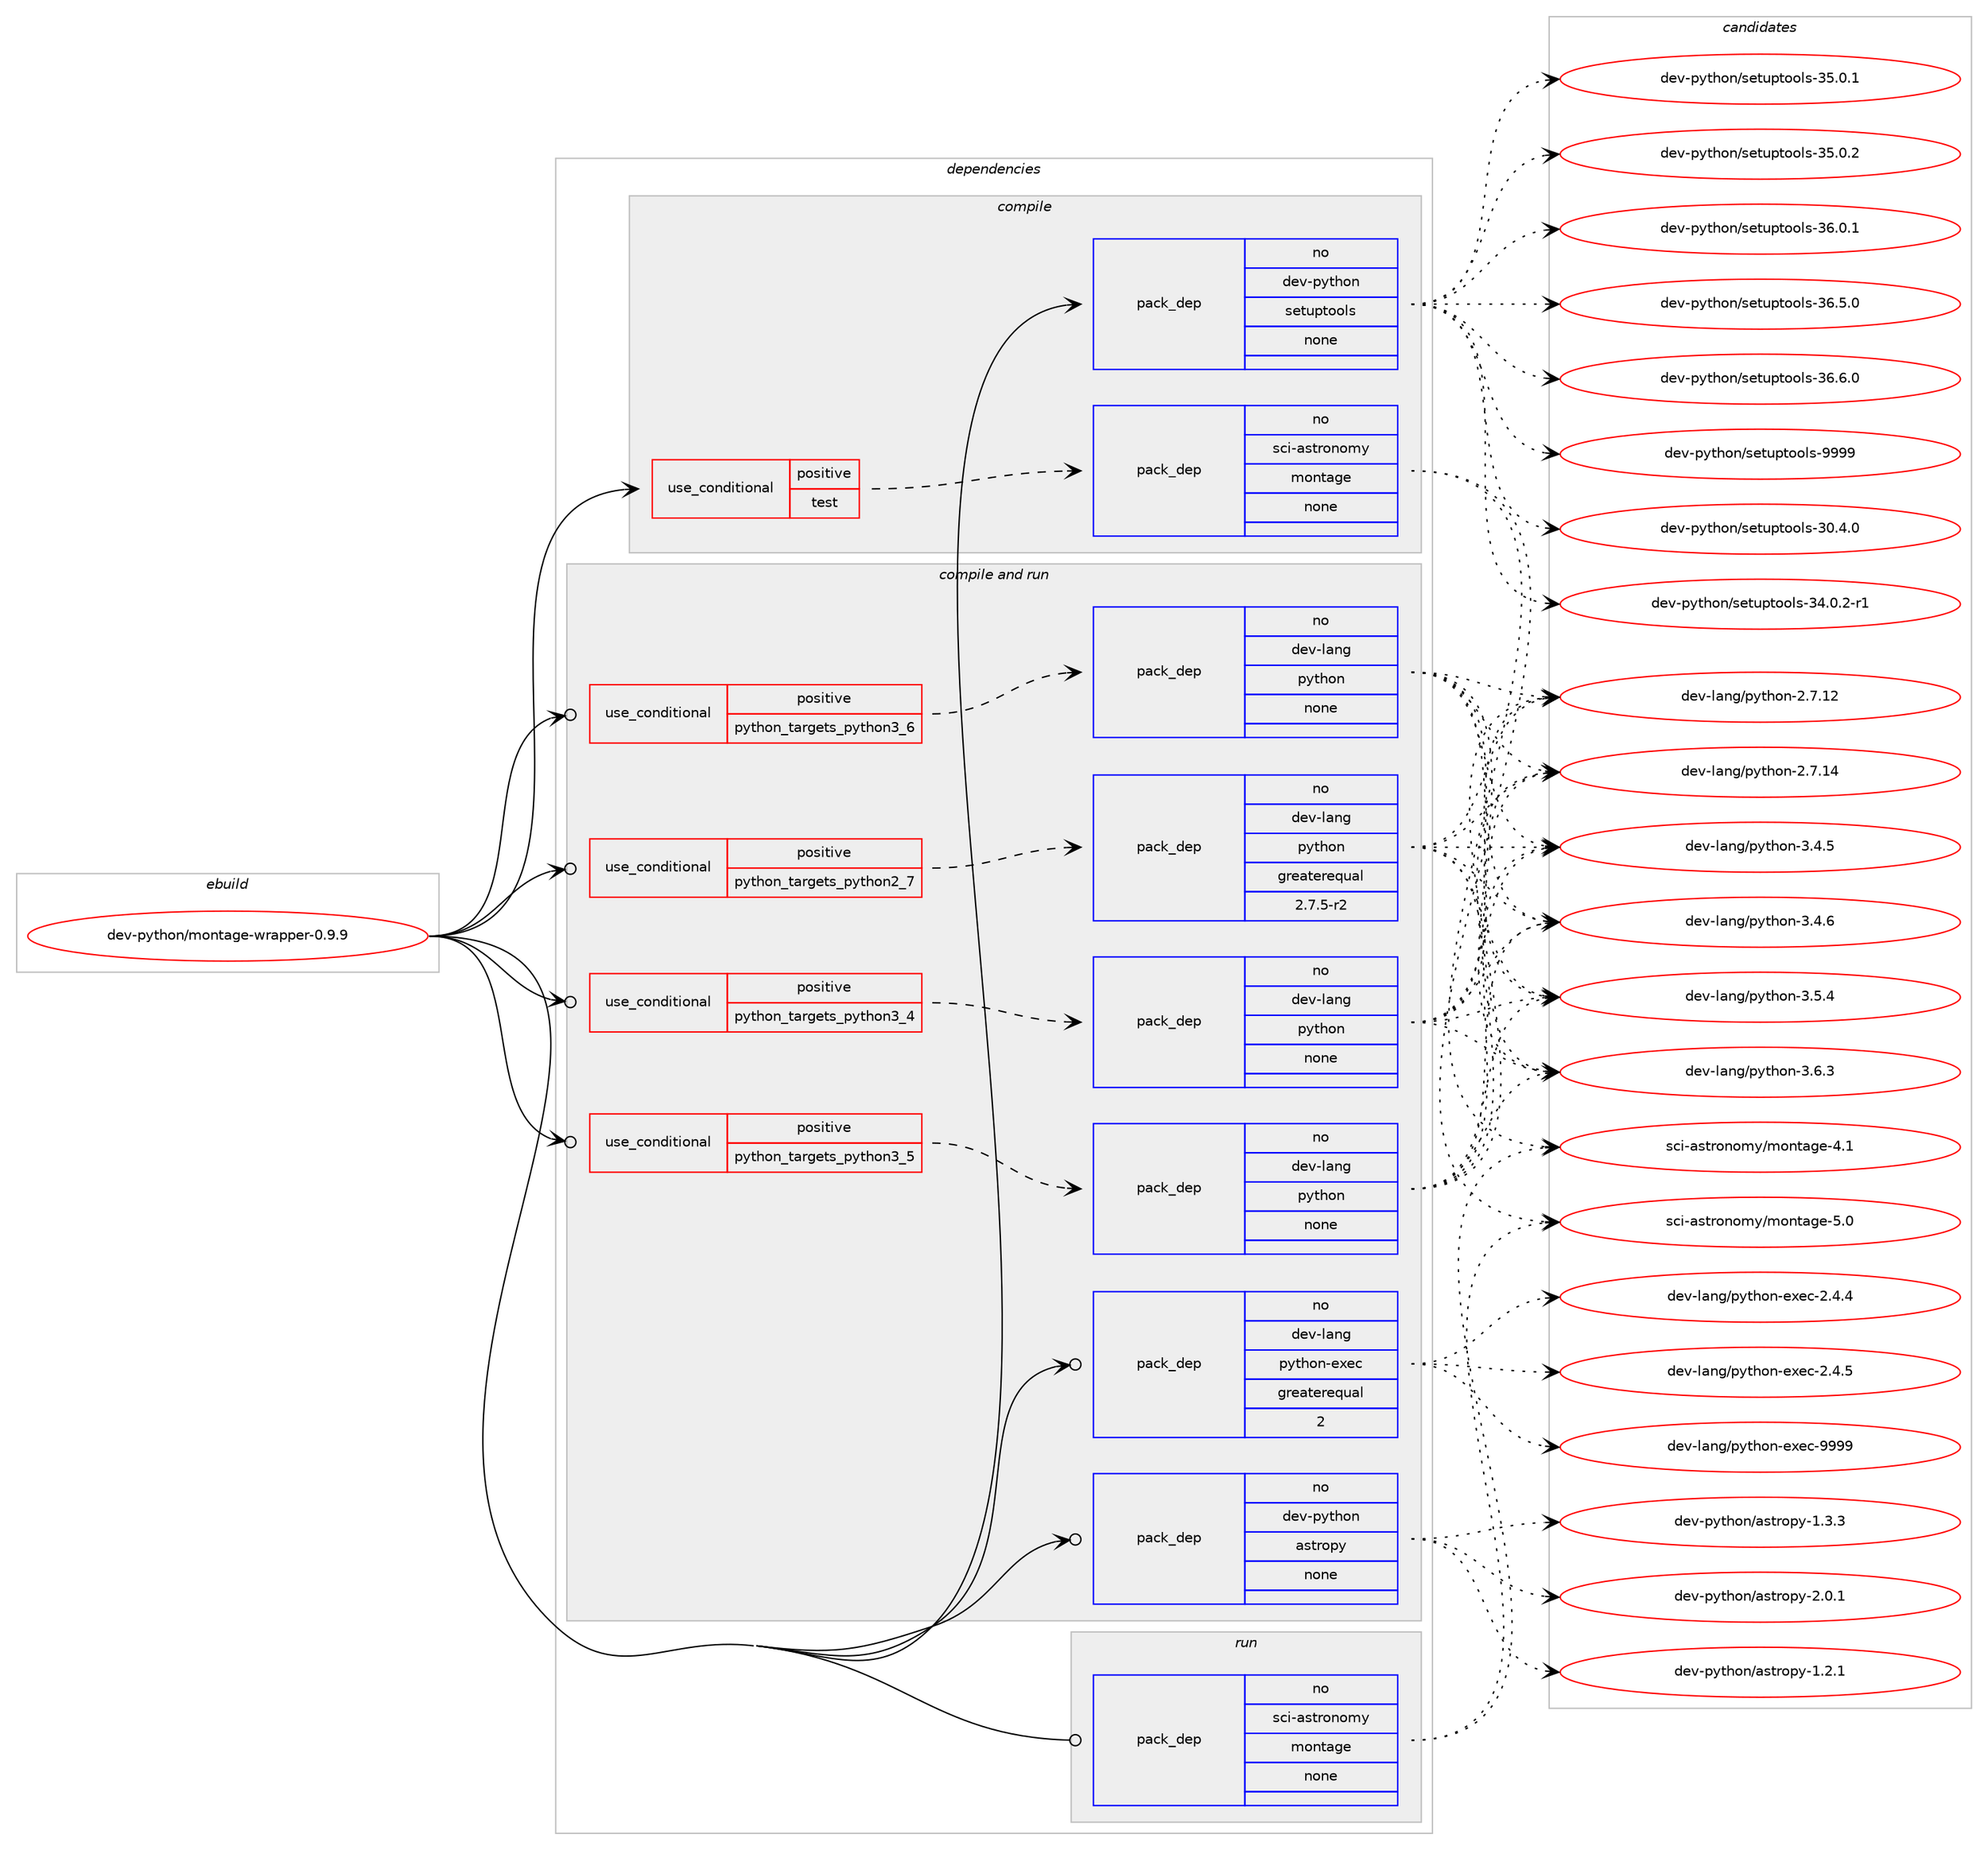 digraph prolog {

# *************
# Graph options
# *************

newrank=true;
concentrate=true;
compound=true;
graph [rankdir=LR,fontname=Helvetica,fontsize=10,ranksep=1.5];#, ranksep=2.5, nodesep=0.2];
edge  [arrowhead=vee];
node  [fontname=Helvetica,fontsize=10];

# **********
# The ebuild
# **********

subgraph cluster_leftcol {
color=gray;
rank=same;
label=<<i>ebuild</i>>;
id [label="dev-python/montage-wrapper-0.9.9", color=red, width=4, href="../dev-python/montage-wrapper-0.9.9.svg"];
}

# ****************
# The dependencies
# ****************

subgraph cluster_midcol {
color=gray;
label=<<i>dependencies</i>>;
subgraph cluster_compile {
fillcolor="#eeeeee";
style=filled;
label=<<i>compile</i>>;
subgraph cond35628 {
dependency166595 [label=<<TABLE BORDER="0" CELLBORDER="1" CELLSPACING="0" CELLPADDING="4"><TR><TD ROWSPAN="3" CELLPADDING="10">use_conditional</TD></TR><TR><TD>positive</TD></TR><TR><TD>test</TD></TR></TABLE>>, shape=none, color=red];
subgraph pack127112 {
dependency166596 [label=<<TABLE BORDER="0" CELLBORDER="1" CELLSPACING="0" CELLPADDING="4" WIDTH="220"><TR><TD ROWSPAN="6" CELLPADDING="30">pack_dep</TD></TR><TR><TD WIDTH="110">no</TD></TR><TR><TD>sci-astronomy</TD></TR><TR><TD>montage</TD></TR><TR><TD>none</TD></TR><TR><TD></TD></TR></TABLE>>, shape=none, color=blue];
}
dependency166595:e -> dependency166596:w [weight=20,style="dashed",arrowhead="vee"];
}
id:e -> dependency166595:w [weight=20,style="solid",arrowhead="vee"];
subgraph pack127113 {
dependency166597 [label=<<TABLE BORDER="0" CELLBORDER="1" CELLSPACING="0" CELLPADDING="4" WIDTH="220"><TR><TD ROWSPAN="6" CELLPADDING="30">pack_dep</TD></TR><TR><TD WIDTH="110">no</TD></TR><TR><TD>dev-python</TD></TR><TR><TD>setuptools</TD></TR><TR><TD>none</TD></TR><TR><TD></TD></TR></TABLE>>, shape=none, color=blue];
}
id:e -> dependency166597:w [weight=20,style="solid",arrowhead="vee"];
}
subgraph cluster_compileandrun {
fillcolor="#eeeeee";
style=filled;
label=<<i>compile and run</i>>;
subgraph cond35629 {
dependency166598 [label=<<TABLE BORDER="0" CELLBORDER="1" CELLSPACING="0" CELLPADDING="4"><TR><TD ROWSPAN="3" CELLPADDING="10">use_conditional</TD></TR><TR><TD>positive</TD></TR><TR><TD>python_targets_python2_7</TD></TR></TABLE>>, shape=none, color=red];
subgraph pack127114 {
dependency166599 [label=<<TABLE BORDER="0" CELLBORDER="1" CELLSPACING="0" CELLPADDING="4" WIDTH="220"><TR><TD ROWSPAN="6" CELLPADDING="30">pack_dep</TD></TR><TR><TD WIDTH="110">no</TD></TR><TR><TD>dev-lang</TD></TR><TR><TD>python</TD></TR><TR><TD>greaterequal</TD></TR><TR><TD>2.7.5-r2</TD></TR></TABLE>>, shape=none, color=blue];
}
dependency166598:e -> dependency166599:w [weight=20,style="dashed",arrowhead="vee"];
}
id:e -> dependency166598:w [weight=20,style="solid",arrowhead="odotvee"];
subgraph cond35630 {
dependency166600 [label=<<TABLE BORDER="0" CELLBORDER="1" CELLSPACING="0" CELLPADDING="4"><TR><TD ROWSPAN="3" CELLPADDING="10">use_conditional</TD></TR><TR><TD>positive</TD></TR><TR><TD>python_targets_python3_4</TD></TR></TABLE>>, shape=none, color=red];
subgraph pack127115 {
dependency166601 [label=<<TABLE BORDER="0" CELLBORDER="1" CELLSPACING="0" CELLPADDING="4" WIDTH="220"><TR><TD ROWSPAN="6" CELLPADDING="30">pack_dep</TD></TR><TR><TD WIDTH="110">no</TD></TR><TR><TD>dev-lang</TD></TR><TR><TD>python</TD></TR><TR><TD>none</TD></TR><TR><TD></TD></TR></TABLE>>, shape=none, color=blue];
}
dependency166600:e -> dependency166601:w [weight=20,style="dashed",arrowhead="vee"];
}
id:e -> dependency166600:w [weight=20,style="solid",arrowhead="odotvee"];
subgraph cond35631 {
dependency166602 [label=<<TABLE BORDER="0" CELLBORDER="1" CELLSPACING="0" CELLPADDING="4"><TR><TD ROWSPAN="3" CELLPADDING="10">use_conditional</TD></TR><TR><TD>positive</TD></TR><TR><TD>python_targets_python3_5</TD></TR></TABLE>>, shape=none, color=red];
subgraph pack127116 {
dependency166603 [label=<<TABLE BORDER="0" CELLBORDER="1" CELLSPACING="0" CELLPADDING="4" WIDTH="220"><TR><TD ROWSPAN="6" CELLPADDING="30">pack_dep</TD></TR><TR><TD WIDTH="110">no</TD></TR><TR><TD>dev-lang</TD></TR><TR><TD>python</TD></TR><TR><TD>none</TD></TR><TR><TD></TD></TR></TABLE>>, shape=none, color=blue];
}
dependency166602:e -> dependency166603:w [weight=20,style="dashed",arrowhead="vee"];
}
id:e -> dependency166602:w [weight=20,style="solid",arrowhead="odotvee"];
subgraph cond35632 {
dependency166604 [label=<<TABLE BORDER="0" CELLBORDER="1" CELLSPACING="0" CELLPADDING="4"><TR><TD ROWSPAN="3" CELLPADDING="10">use_conditional</TD></TR><TR><TD>positive</TD></TR><TR><TD>python_targets_python3_6</TD></TR></TABLE>>, shape=none, color=red];
subgraph pack127117 {
dependency166605 [label=<<TABLE BORDER="0" CELLBORDER="1" CELLSPACING="0" CELLPADDING="4" WIDTH="220"><TR><TD ROWSPAN="6" CELLPADDING="30">pack_dep</TD></TR><TR><TD WIDTH="110">no</TD></TR><TR><TD>dev-lang</TD></TR><TR><TD>python</TD></TR><TR><TD>none</TD></TR><TR><TD></TD></TR></TABLE>>, shape=none, color=blue];
}
dependency166604:e -> dependency166605:w [weight=20,style="dashed",arrowhead="vee"];
}
id:e -> dependency166604:w [weight=20,style="solid",arrowhead="odotvee"];
subgraph pack127118 {
dependency166606 [label=<<TABLE BORDER="0" CELLBORDER="1" CELLSPACING="0" CELLPADDING="4" WIDTH="220"><TR><TD ROWSPAN="6" CELLPADDING="30">pack_dep</TD></TR><TR><TD WIDTH="110">no</TD></TR><TR><TD>dev-lang</TD></TR><TR><TD>python-exec</TD></TR><TR><TD>greaterequal</TD></TR><TR><TD>2</TD></TR></TABLE>>, shape=none, color=blue];
}
id:e -> dependency166606:w [weight=20,style="solid",arrowhead="odotvee"];
subgraph pack127119 {
dependency166607 [label=<<TABLE BORDER="0" CELLBORDER="1" CELLSPACING="0" CELLPADDING="4" WIDTH="220"><TR><TD ROWSPAN="6" CELLPADDING="30">pack_dep</TD></TR><TR><TD WIDTH="110">no</TD></TR><TR><TD>dev-python</TD></TR><TR><TD>astropy</TD></TR><TR><TD>none</TD></TR><TR><TD></TD></TR></TABLE>>, shape=none, color=blue];
}
id:e -> dependency166607:w [weight=20,style="solid",arrowhead="odotvee"];
}
subgraph cluster_run {
fillcolor="#eeeeee";
style=filled;
label=<<i>run</i>>;
subgraph pack127120 {
dependency166608 [label=<<TABLE BORDER="0" CELLBORDER="1" CELLSPACING="0" CELLPADDING="4" WIDTH="220"><TR><TD ROWSPAN="6" CELLPADDING="30">pack_dep</TD></TR><TR><TD WIDTH="110">no</TD></TR><TR><TD>sci-astronomy</TD></TR><TR><TD>montage</TD></TR><TR><TD>none</TD></TR><TR><TD></TD></TR></TABLE>>, shape=none, color=blue];
}
id:e -> dependency166608:w [weight=20,style="solid",arrowhead="odot"];
}
}

# **************
# The candidates
# **************

subgraph cluster_choices {
rank=same;
color=gray;
label=<<i>candidates</i>>;

subgraph choice127112 {
color=black;
nodesep=1;
choice115991054597115116114111110111109121471091111101169710310145524649 [label="sci-astronomy/montage-4.1", color=red, width=4,href="../sci-astronomy/montage-4.1.svg"];
choice115991054597115116114111110111109121471091111101169710310145534648 [label="sci-astronomy/montage-5.0", color=red, width=4,href="../sci-astronomy/montage-5.0.svg"];
dependency166596:e -> choice115991054597115116114111110111109121471091111101169710310145524649:w [style=dotted,weight="100"];
dependency166596:e -> choice115991054597115116114111110111109121471091111101169710310145534648:w [style=dotted,weight="100"];
}
subgraph choice127113 {
color=black;
nodesep=1;
choice100101118451121211161041111104711510111611711211611111110811545514846524648 [label="dev-python/setuptools-30.4.0", color=red, width=4,href="../dev-python/setuptools-30.4.0.svg"];
choice1001011184511212111610411111047115101116117112116111111108115455152464846504511449 [label="dev-python/setuptools-34.0.2-r1", color=red, width=4,href="../dev-python/setuptools-34.0.2-r1.svg"];
choice100101118451121211161041111104711510111611711211611111110811545515346484649 [label="dev-python/setuptools-35.0.1", color=red, width=4,href="../dev-python/setuptools-35.0.1.svg"];
choice100101118451121211161041111104711510111611711211611111110811545515346484650 [label="dev-python/setuptools-35.0.2", color=red, width=4,href="../dev-python/setuptools-35.0.2.svg"];
choice100101118451121211161041111104711510111611711211611111110811545515446484649 [label="dev-python/setuptools-36.0.1", color=red, width=4,href="../dev-python/setuptools-36.0.1.svg"];
choice100101118451121211161041111104711510111611711211611111110811545515446534648 [label="dev-python/setuptools-36.5.0", color=red, width=4,href="../dev-python/setuptools-36.5.0.svg"];
choice100101118451121211161041111104711510111611711211611111110811545515446544648 [label="dev-python/setuptools-36.6.0", color=red, width=4,href="../dev-python/setuptools-36.6.0.svg"];
choice10010111845112121116104111110471151011161171121161111111081154557575757 [label="dev-python/setuptools-9999", color=red, width=4,href="../dev-python/setuptools-9999.svg"];
dependency166597:e -> choice100101118451121211161041111104711510111611711211611111110811545514846524648:w [style=dotted,weight="100"];
dependency166597:e -> choice1001011184511212111610411111047115101116117112116111111108115455152464846504511449:w [style=dotted,weight="100"];
dependency166597:e -> choice100101118451121211161041111104711510111611711211611111110811545515346484649:w [style=dotted,weight="100"];
dependency166597:e -> choice100101118451121211161041111104711510111611711211611111110811545515346484650:w [style=dotted,weight="100"];
dependency166597:e -> choice100101118451121211161041111104711510111611711211611111110811545515446484649:w [style=dotted,weight="100"];
dependency166597:e -> choice100101118451121211161041111104711510111611711211611111110811545515446534648:w [style=dotted,weight="100"];
dependency166597:e -> choice100101118451121211161041111104711510111611711211611111110811545515446544648:w [style=dotted,weight="100"];
dependency166597:e -> choice10010111845112121116104111110471151011161171121161111111081154557575757:w [style=dotted,weight="100"];
}
subgraph choice127114 {
color=black;
nodesep=1;
choice10010111845108971101034711212111610411111045504655464950 [label="dev-lang/python-2.7.12", color=red, width=4,href="../dev-lang/python-2.7.12.svg"];
choice10010111845108971101034711212111610411111045504655464952 [label="dev-lang/python-2.7.14", color=red, width=4,href="../dev-lang/python-2.7.14.svg"];
choice100101118451089711010347112121116104111110455146524653 [label="dev-lang/python-3.4.5", color=red, width=4,href="../dev-lang/python-3.4.5.svg"];
choice100101118451089711010347112121116104111110455146524654 [label="dev-lang/python-3.4.6", color=red, width=4,href="../dev-lang/python-3.4.6.svg"];
choice100101118451089711010347112121116104111110455146534652 [label="dev-lang/python-3.5.4", color=red, width=4,href="../dev-lang/python-3.5.4.svg"];
choice100101118451089711010347112121116104111110455146544651 [label="dev-lang/python-3.6.3", color=red, width=4,href="../dev-lang/python-3.6.3.svg"];
dependency166599:e -> choice10010111845108971101034711212111610411111045504655464950:w [style=dotted,weight="100"];
dependency166599:e -> choice10010111845108971101034711212111610411111045504655464952:w [style=dotted,weight="100"];
dependency166599:e -> choice100101118451089711010347112121116104111110455146524653:w [style=dotted,weight="100"];
dependency166599:e -> choice100101118451089711010347112121116104111110455146524654:w [style=dotted,weight="100"];
dependency166599:e -> choice100101118451089711010347112121116104111110455146534652:w [style=dotted,weight="100"];
dependency166599:e -> choice100101118451089711010347112121116104111110455146544651:w [style=dotted,weight="100"];
}
subgraph choice127115 {
color=black;
nodesep=1;
choice10010111845108971101034711212111610411111045504655464950 [label="dev-lang/python-2.7.12", color=red, width=4,href="../dev-lang/python-2.7.12.svg"];
choice10010111845108971101034711212111610411111045504655464952 [label="dev-lang/python-2.7.14", color=red, width=4,href="../dev-lang/python-2.7.14.svg"];
choice100101118451089711010347112121116104111110455146524653 [label="dev-lang/python-3.4.5", color=red, width=4,href="../dev-lang/python-3.4.5.svg"];
choice100101118451089711010347112121116104111110455146524654 [label="dev-lang/python-3.4.6", color=red, width=4,href="../dev-lang/python-3.4.6.svg"];
choice100101118451089711010347112121116104111110455146534652 [label="dev-lang/python-3.5.4", color=red, width=4,href="../dev-lang/python-3.5.4.svg"];
choice100101118451089711010347112121116104111110455146544651 [label="dev-lang/python-3.6.3", color=red, width=4,href="../dev-lang/python-3.6.3.svg"];
dependency166601:e -> choice10010111845108971101034711212111610411111045504655464950:w [style=dotted,weight="100"];
dependency166601:e -> choice10010111845108971101034711212111610411111045504655464952:w [style=dotted,weight="100"];
dependency166601:e -> choice100101118451089711010347112121116104111110455146524653:w [style=dotted,weight="100"];
dependency166601:e -> choice100101118451089711010347112121116104111110455146524654:w [style=dotted,weight="100"];
dependency166601:e -> choice100101118451089711010347112121116104111110455146534652:w [style=dotted,weight="100"];
dependency166601:e -> choice100101118451089711010347112121116104111110455146544651:w [style=dotted,weight="100"];
}
subgraph choice127116 {
color=black;
nodesep=1;
choice10010111845108971101034711212111610411111045504655464950 [label="dev-lang/python-2.7.12", color=red, width=4,href="../dev-lang/python-2.7.12.svg"];
choice10010111845108971101034711212111610411111045504655464952 [label="dev-lang/python-2.7.14", color=red, width=4,href="../dev-lang/python-2.7.14.svg"];
choice100101118451089711010347112121116104111110455146524653 [label="dev-lang/python-3.4.5", color=red, width=4,href="../dev-lang/python-3.4.5.svg"];
choice100101118451089711010347112121116104111110455146524654 [label="dev-lang/python-3.4.6", color=red, width=4,href="../dev-lang/python-3.4.6.svg"];
choice100101118451089711010347112121116104111110455146534652 [label="dev-lang/python-3.5.4", color=red, width=4,href="../dev-lang/python-3.5.4.svg"];
choice100101118451089711010347112121116104111110455146544651 [label="dev-lang/python-3.6.3", color=red, width=4,href="../dev-lang/python-3.6.3.svg"];
dependency166603:e -> choice10010111845108971101034711212111610411111045504655464950:w [style=dotted,weight="100"];
dependency166603:e -> choice10010111845108971101034711212111610411111045504655464952:w [style=dotted,weight="100"];
dependency166603:e -> choice100101118451089711010347112121116104111110455146524653:w [style=dotted,weight="100"];
dependency166603:e -> choice100101118451089711010347112121116104111110455146524654:w [style=dotted,weight="100"];
dependency166603:e -> choice100101118451089711010347112121116104111110455146534652:w [style=dotted,weight="100"];
dependency166603:e -> choice100101118451089711010347112121116104111110455146544651:w [style=dotted,weight="100"];
}
subgraph choice127117 {
color=black;
nodesep=1;
choice10010111845108971101034711212111610411111045504655464950 [label="dev-lang/python-2.7.12", color=red, width=4,href="../dev-lang/python-2.7.12.svg"];
choice10010111845108971101034711212111610411111045504655464952 [label="dev-lang/python-2.7.14", color=red, width=4,href="../dev-lang/python-2.7.14.svg"];
choice100101118451089711010347112121116104111110455146524653 [label="dev-lang/python-3.4.5", color=red, width=4,href="../dev-lang/python-3.4.5.svg"];
choice100101118451089711010347112121116104111110455146524654 [label="dev-lang/python-3.4.6", color=red, width=4,href="../dev-lang/python-3.4.6.svg"];
choice100101118451089711010347112121116104111110455146534652 [label="dev-lang/python-3.5.4", color=red, width=4,href="../dev-lang/python-3.5.4.svg"];
choice100101118451089711010347112121116104111110455146544651 [label="dev-lang/python-3.6.3", color=red, width=4,href="../dev-lang/python-3.6.3.svg"];
dependency166605:e -> choice10010111845108971101034711212111610411111045504655464950:w [style=dotted,weight="100"];
dependency166605:e -> choice10010111845108971101034711212111610411111045504655464952:w [style=dotted,weight="100"];
dependency166605:e -> choice100101118451089711010347112121116104111110455146524653:w [style=dotted,weight="100"];
dependency166605:e -> choice100101118451089711010347112121116104111110455146524654:w [style=dotted,weight="100"];
dependency166605:e -> choice100101118451089711010347112121116104111110455146534652:w [style=dotted,weight="100"];
dependency166605:e -> choice100101118451089711010347112121116104111110455146544651:w [style=dotted,weight="100"];
}
subgraph choice127118 {
color=black;
nodesep=1;
choice1001011184510897110103471121211161041111104510112010199455046524652 [label="dev-lang/python-exec-2.4.4", color=red, width=4,href="../dev-lang/python-exec-2.4.4.svg"];
choice1001011184510897110103471121211161041111104510112010199455046524653 [label="dev-lang/python-exec-2.4.5", color=red, width=4,href="../dev-lang/python-exec-2.4.5.svg"];
choice10010111845108971101034711212111610411111045101120101994557575757 [label="dev-lang/python-exec-9999", color=red, width=4,href="../dev-lang/python-exec-9999.svg"];
dependency166606:e -> choice1001011184510897110103471121211161041111104510112010199455046524652:w [style=dotted,weight="100"];
dependency166606:e -> choice1001011184510897110103471121211161041111104510112010199455046524653:w [style=dotted,weight="100"];
dependency166606:e -> choice10010111845108971101034711212111610411111045101120101994557575757:w [style=dotted,weight="100"];
}
subgraph choice127119 {
color=black;
nodesep=1;
choice100101118451121211161041111104797115116114111112121454946504649 [label="dev-python/astropy-1.2.1", color=red, width=4,href="../dev-python/astropy-1.2.1.svg"];
choice100101118451121211161041111104797115116114111112121454946514651 [label="dev-python/astropy-1.3.3", color=red, width=4,href="../dev-python/astropy-1.3.3.svg"];
choice100101118451121211161041111104797115116114111112121455046484649 [label="dev-python/astropy-2.0.1", color=red, width=4,href="../dev-python/astropy-2.0.1.svg"];
dependency166607:e -> choice100101118451121211161041111104797115116114111112121454946504649:w [style=dotted,weight="100"];
dependency166607:e -> choice100101118451121211161041111104797115116114111112121454946514651:w [style=dotted,weight="100"];
dependency166607:e -> choice100101118451121211161041111104797115116114111112121455046484649:w [style=dotted,weight="100"];
}
subgraph choice127120 {
color=black;
nodesep=1;
choice115991054597115116114111110111109121471091111101169710310145524649 [label="sci-astronomy/montage-4.1", color=red, width=4,href="../sci-astronomy/montage-4.1.svg"];
choice115991054597115116114111110111109121471091111101169710310145534648 [label="sci-astronomy/montage-5.0", color=red, width=4,href="../sci-astronomy/montage-5.0.svg"];
dependency166608:e -> choice115991054597115116114111110111109121471091111101169710310145524649:w [style=dotted,weight="100"];
dependency166608:e -> choice115991054597115116114111110111109121471091111101169710310145534648:w [style=dotted,weight="100"];
}
}

}
